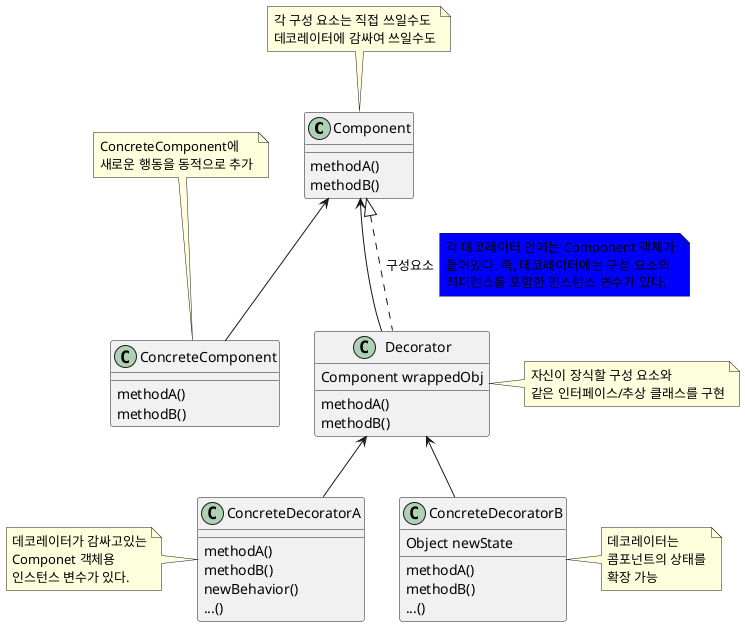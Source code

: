 @startuml
'https://plantuml.com/class-diagram

class Component{
    methodA()
    methodB()
}
note top
    각 구성 요소는 직접 쓰일수도
    데코레이터에 감싸여 쓰일수도
end note

class ConcreteComponent{
    methodA()
    methodB()
}
note top
    ConcreteComponent에
    새로운 행동을 동적으로 추가
end note

class Decorator{
    Component wrappedObj
    methodA()
    methodB()
}
note right
    자신이 장식할 구성 요소와
    같은 인터페이스/추상 클래스를 구현
end note

class ConcreteDecoratorA{
    methodA()
    methodB()
    newBehavior()
    ...()
}
note left
    데코레이터가 감싸고있는
    Componet 객체용
    인스턴스 변수가 있다.
end note

class ConcreteDecoratorB{
    Object newState
    methodA()
    methodB()
    ...()
}
note right
    데코레이터는
    콤포넌트의 상태를
    확장 가능
end note


Component <-- ConcreteComponent
Component <-- Decorator

ConcreteComponent -[hidden]> Decorator

Decorator <--ConcreteDecoratorA
Decorator <--ConcreteDecoratorB
Component <|.. Decorator : 구성요소
note right on link #blue
    각 데코레이터 안에는 Component 객체가
    들어있다. 즉, 데코레이터에는 구성 요소의
    레퍼런스를 포함한 인스턴스 변수가 있다.
end note


@enduml